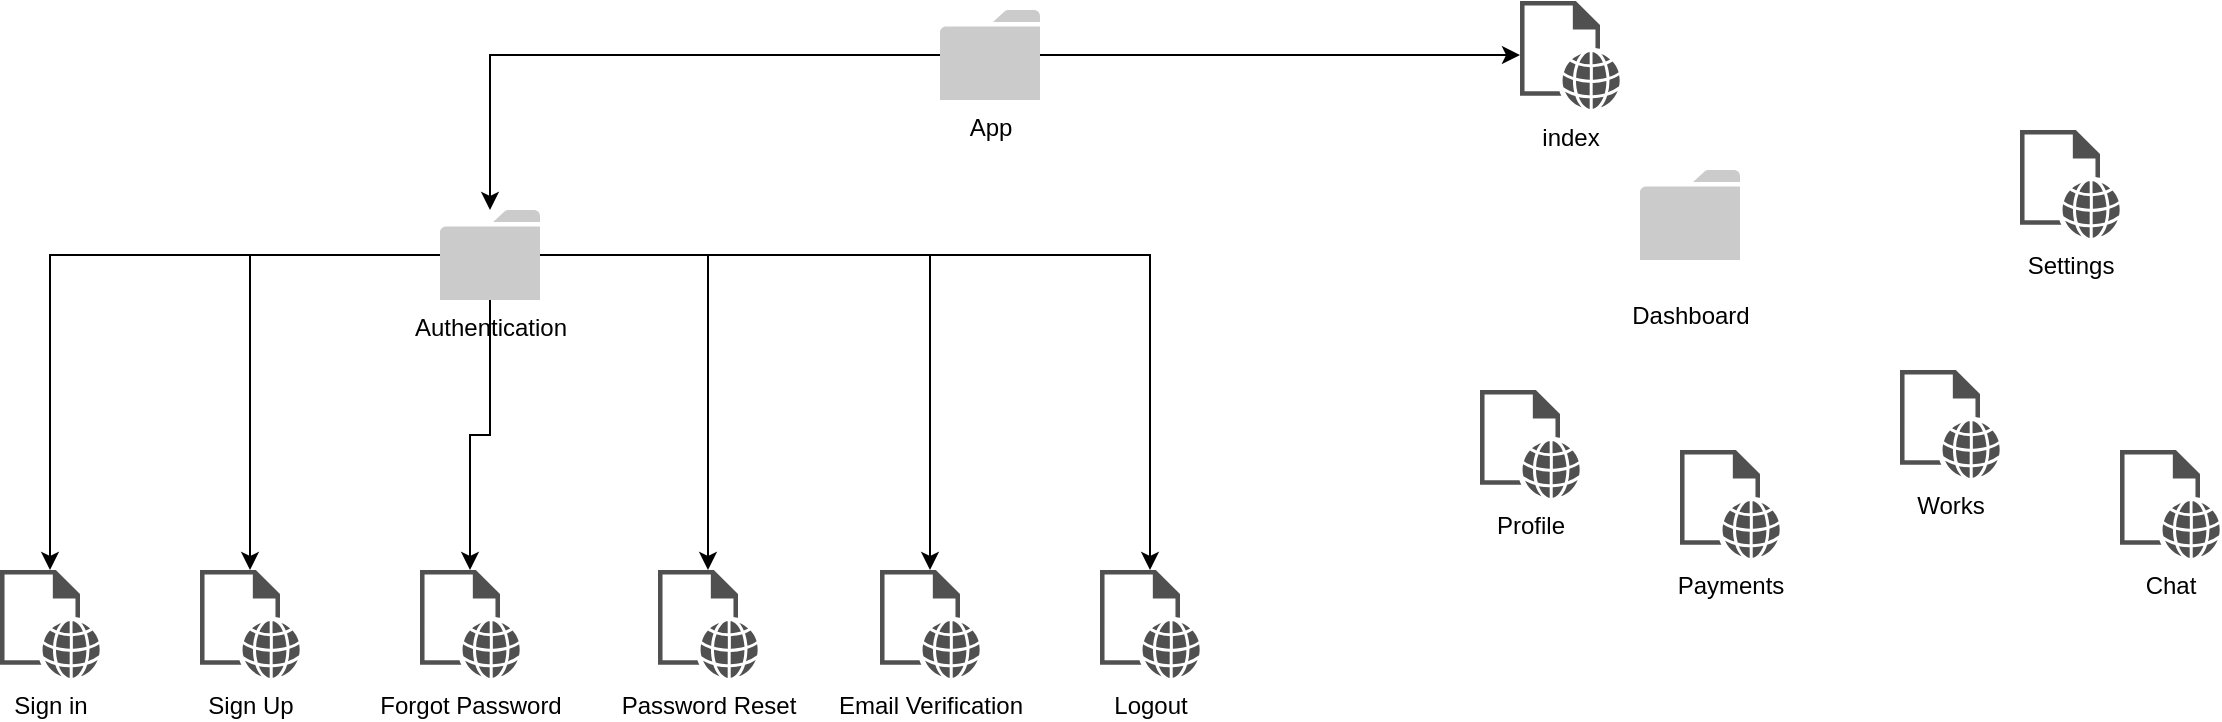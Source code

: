 <mxfile version="21.3.2" type="device">
  <diagram name="Page-1" id="bBWfq4CbcI7pJTHGiW-b">
    <mxGraphModel dx="1060" dy="692" grid="1" gridSize="10" guides="1" tooltips="1" connect="1" arrows="1" fold="1" page="1" pageScale="1" pageWidth="827" pageHeight="1169" math="0" shadow="0">
      <root>
        <mxCell id="0" />
        <mxCell id="1" parent="0" />
        <mxCell id="Vd4F9txZs76qPP9Fsxmq-2" value="index" style="sketch=0;pointerEvents=1;shadow=0;dashed=0;html=1;strokeColor=none;fillColor=#505050;labelPosition=center;verticalLabelPosition=bottom;verticalAlign=top;outlineConnect=0;align=center;shape=mxgraph.office.concepts.web_page;" parent="1" vertex="1">
          <mxGeometry x="820" y="35.5" width="50" height="54" as="geometry" />
        </mxCell>
        <mxCell id="Vd4F9txZs76qPP9Fsxmq-5" value="&lt;br&gt;Dashboard" style="sketch=0;pointerEvents=1;shadow=0;dashed=0;html=1;strokeColor=none;labelPosition=center;verticalLabelPosition=bottom;verticalAlign=top;outlineConnect=0;align=center;shape=mxgraph.office.concepts.folder;fillColor=#CCCBCB;" parent="1" vertex="1">
          <mxGeometry x="880" y="120" width="50" height="45" as="geometry" />
        </mxCell>
        <mxCell id="Vd4F9txZs76qPP9Fsxmq-10" value="Sign in" style="sketch=0;pointerEvents=1;shadow=0;dashed=0;html=1;strokeColor=none;fillColor=#505050;labelPosition=center;verticalLabelPosition=bottom;verticalAlign=top;outlineConnect=0;align=center;shape=mxgraph.office.concepts.web_page;" parent="1" vertex="1">
          <mxGeometry x="60" y="320" width="50" height="54" as="geometry" />
        </mxCell>
        <mxCell id="Vd4F9txZs76qPP9Fsxmq-21" style="edgeStyle=orthogonalEdgeStyle;rounded=0;orthogonalLoop=1;jettySize=auto;html=1;" parent="1" source="Vd4F9txZs76qPP9Fsxmq-11" target="Vd4F9txZs76qPP9Fsxmq-10" edge="1">
          <mxGeometry relative="1" as="geometry" />
        </mxCell>
        <mxCell id="Vd4F9txZs76qPP9Fsxmq-22" style="edgeStyle=orthogonalEdgeStyle;rounded=0;orthogonalLoop=1;jettySize=auto;html=1;" parent="1" source="Vd4F9txZs76qPP9Fsxmq-11" target="Vd4F9txZs76qPP9Fsxmq-15" edge="1">
          <mxGeometry relative="1" as="geometry">
            <mxPoint x="210" y="190" as="targetPoint" />
          </mxGeometry>
        </mxCell>
        <mxCell id="Vd4F9txZs76qPP9Fsxmq-24" style="edgeStyle=orthogonalEdgeStyle;rounded=0;orthogonalLoop=1;jettySize=auto;html=1;" parent="1" source="Vd4F9txZs76qPP9Fsxmq-11" target="Vd4F9txZs76qPP9Fsxmq-23" edge="1">
          <mxGeometry relative="1" as="geometry" />
        </mxCell>
        <mxCell id="Vd4F9txZs76qPP9Fsxmq-28" style="edgeStyle=orthogonalEdgeStyle;rounded=0;orthogonalLoop=1;jettySize=auto;html=1;" parent="1" source="Vd4F9txZs76qPP9Fsxmq-11" target="Vd4F9txZs76qPP9Fsxmq-25" edge="1">
          <mxGeometry relative="1" as="geometry" />
        </mxCell>
        <mxCell id="Vd4F9txZs76qPP9Fsxmq-30" style="edgeStyle=orthogonalEdgeStyle;rounded=0;orthogonalLoop=1;jettySize=auto;html=1;" parent="1" source="Vd4F9txZs76qPP9Fsxmq-11" target="Vd4F9txZs76qPP9Fsxmq-29" edge="1">
          <mxGeometry relative="1" as="geometry" />
        </mxCell>
        <mxCell id="Vd4F9txZs76qPP9Fsxmq-32" style="edgeStyle=orthogonalEdgeStyle;rounded=0;orthogonalLoop=1;jettySize=auto;html=1;" parent="1" source="Vd4F9txZs76qPP9Fsxmq-11" target="Vd4F9txZs76qPP9Fsxmq-31" edge="1">
          <mxGeometry relative="1" as="geometry" />
        </mxCell>
        <mxCell id="Vd4F9txZs76qPP9Fsxmq-11" value="Authentication" style="sketch=0;pointerEvents=1;shadow=0;dashed=0;html=1;strokeColor=none;labelPosition=center;verticalLabelPosition=bottom;verticalAlign=top;outlineConnect=0;align=center;shape=mxgraph.office.concepts.folder;fillColor=#CCCBCB;" parent="1" vertex="1">
          <mxGeometry x="280" y="140" width="50" height="45" as="geometry" />
        </mxCell>
        <mxCell id="Vd4F9txZs76qPP9Fsxmq-19" style="edgeStyle=orthogonalEdgeStyle;rounded=0;orthogonalLoop=1;jettySize=auto;html=1;" parent="1" source="Vd4F9txZs76qPP9Fsxmq-12" target="Vd4F9txZs76qPP9Fsxmq-2" edge="1">
          <mxGeometry relative="1" as="geometry" />
        </mxCell>
        <mxCell id="Vd4F9txZs76qPP9Fsxmq-20" style="edgeStyle=orthogonalEdgeStyle;rounded=0;orthogonalLoop=1;jettySize=auto;html=1;" parent="1" source="Vd4F9txZs76qPP9Fsxmq-12" target="Vd4F9txZs76qPP9Fsxmq-11" edge="1">
          <mxGeometry relative="1" as="geometry" />
        </mxCell>
        <mxCell id="Vd4F9txZs76qPP9Fsxmq-12" value="App" style="sketch=0;pointerEvents=1;shadow=0;dashed=0;html=1;strokeColor=none;labelPosition=center;verticalLabelPosition=bottom;verticalAlign=top;outlineConnect=0;align=center;shape=mxgraph.office.concepts.folder;fillColor=#CCCBCB;" parent="1" vertex="1">
          <mxGeometry x="530" y="40" width="50" height="45" as="geometry" />
        </mxCell>
        <mxCell id="Vd4F9txZs76qPP9Fsxmq-15" value="Sign Up" style="sketch=0;pointerEvents=1;shadow=0;dashed=0;html=1;strokeColor=none;fillColor=#505050;labelPosition=center;verticalLabelPosition=bottom;verticalAlign=top;outlineConnect=0;align=center;shape=mxgraph.office.concepts.web_page;" parent="1" vertex="1">
          <mxGeometry x="160" y="320" width="50" height="54" as="geometry" />
        </mxCell>
        <mxCell id="Vd4F9txZs76qPP9Fsxmq-23" value="Forgot Password&lt;br&gt;" style="sketch=0;pointerEvents=1;shadow=0;dashed=0;html=1;strokeColor=none;fillColor=#505050;labelPosition=center;verticalLabelPosition=bottom;verticalAlign=top;outlineConnect=0;align=center;shape=mxgraph.office.concepts.web_page;" parent="1" vertex="1">
          <mxGeometry x="270" y="320" width="50" height="54" as="geometry" />
        </mxCell>
        <mxCell id="Vd4F9txZs76qPP9Fsxmq-25" value="Password Reset" style="sketch=0;pointerEvents=1;shadow=0;dashed=0;html=1;strokeColor=none;fillColor=#505050;labelPosition=center;verticalLabelPosition=bottom;verticalAlign=top;outlineConnect=0;align=center;shape=mxgraph.office.concepts.web_page;" parent="1" vertex="1">
          <mxGeometry x="389" y="320" width="50" height="54" as="geometry" />
        </mxCell>
        <mxCell id="Vd4F9txZs76qPP9Fsxmq-29" value="Email Verification" style="sketch=0;pointerEvents=1;shadow=0;dashed=0;html=1;strokeColor=none;fillColor=#505050;labelPosition=center;verticalLabelPosition=bottom;verticalAlign=top;outlineConnect=0;align=center;shape=mxgraph.office.concepts.web_page;" parent="1" vertex="1">
          <mxGeometry x="500" y="320" width="50" height="54" as="geometry" />
        </mxCell>
        <mxCell id="Vd4F9txZs76qPP9Fsxmq-31" value="Logout" style="sketch=0;pointerEvents=1;shadow=0;dashed=0;html=1;strokeColor=none;fillColor=#505050;labelPosition=center;verticalLabelPosition=bottom;verticalAlign=top;outlineConnect=0;align=center;shape=mxgraph.office.concepts.web_page;" parent="1" vertex="1">
          <mxGeometry x="610" y="320" width="50" height="54" as="geometry" />
        </mxCell>
        <mxCell id="pmnPK626Y02HAk20EOba-10" value="Profile" style="sketch=0;pointerEvents=1;shadow=0;dashed=0;html=1;strokeColor=none;fillColor=#505050;labelPosition=center;verticalLabelPosition=bottom;verticalAlign=top;outlineConnect=0;align=center;shape=mxgraph.office.concepts.web_page;" vertex="1" parent="1">
          <mxGeometry x="800" y="230" width="50" height="54" as="geometry" />
        </mxCell>
        <mxCell id="pmnPK626Y02HAk20EOba-11" value="Payments" style="sketch=0;pointerEvents=1;shadow=0;dashed=0;html=1;strokeColor=none;fillColor=#505050;labelPosition=center;verticalLabelPosition=bottom;verticalAlign=top;outlineConnect=0;align=center;shape=mxgraph.office.concepts.web_page;" vertex="1" parent="1">
          <mxGeometry x="900" y="260" width="50" height="54" as="geometry" />
        </mxCell>
        <mxCell id="pmnPK626Y02HAk20EOba-12" value="Works" style="sketch=0;pointerEvents=1;shadow=0;dashed=0;html=1;strokeColor=none;fillColor=#505050;labelPosition=center;verticalLabelPosition=bottom;verticalAlign=top;outlineConnect=0;align=center;shape=mxgraph.office.concepts.web_page;" vertex="1" parent="1">
          <mxGeometry x="1010" y="220" width="50" height="54" as="geometry" />
        </mxCell>
        <mxCell id="pmnPK626Y02HAk20EOba-13" value="Settings" style="sketch=0;pointerEvents=1;shadow=0;dashed=0;html=1;strokeColor=none;fillColor=#505050;labelPosition=center;verticalLabelPosition=bottom;verticalAlign=top;outlineConnect=0;align=center;shape=mxgraph.office.concepts.web_page;" vertex="1" parent="1">
          <mxGeometry x="1070" y="100" width="50" height="54" as="geometry" />
        </mxCell>
        <mxCell id="pmnPK626Y02HAk20EOba-14" value="Chat" style="sketch=0;pointerEvents=1;shadow=0;dashed=0;html=1;strokeColor=none;fillColor=#505050;labelPosition=center;verticalLabelPosition=bottom;verticalAlign=top;outlineConnect=0;align=center;shape=mxgraph.office.concepts.web_page;" vertex="1" parent="1">
          <mxGeometry x="1120" y="260" width="50" height="54" as="geometry" />
        </mxCell>
      </root>
    </mxGraphModel>
  </diagram>
</mxfile>
